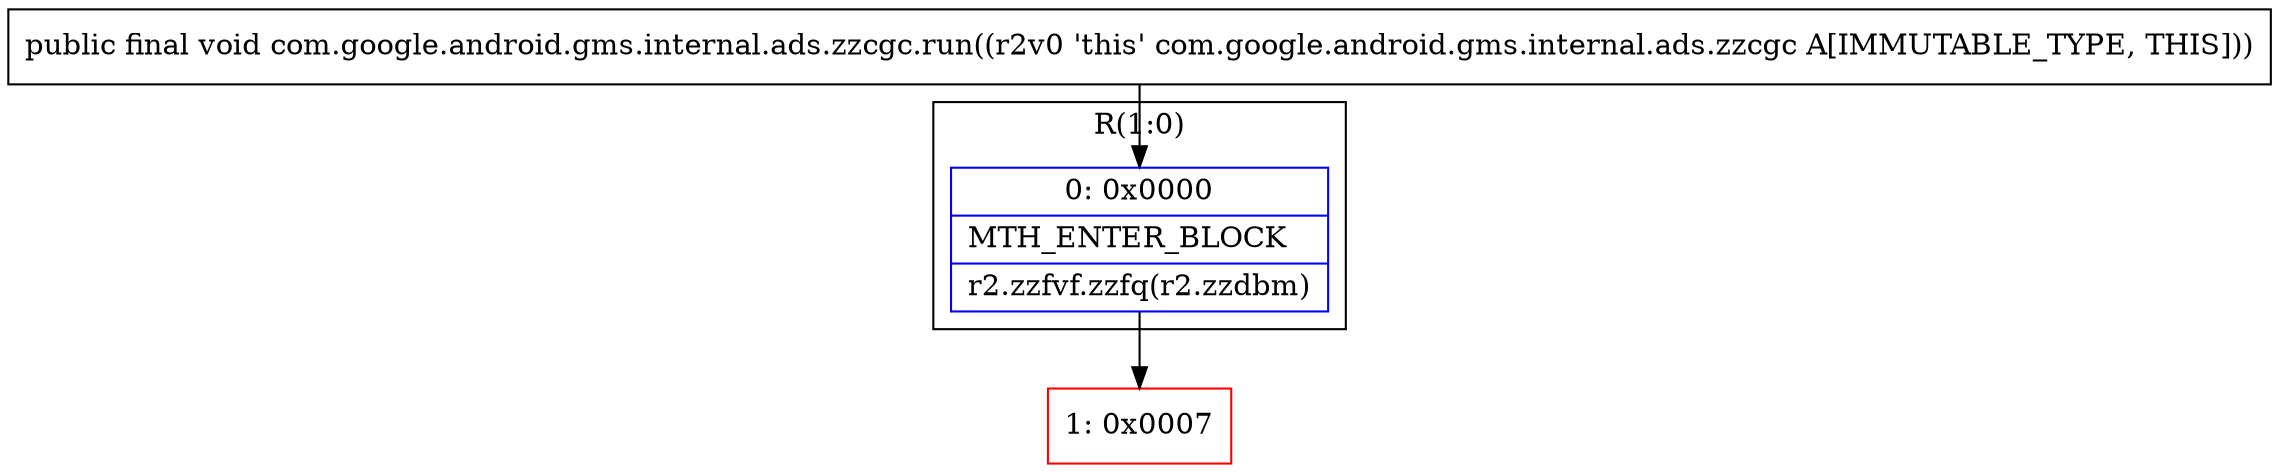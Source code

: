 digraph "CFG forcom.google.android.gms.internal.ads.zzcgc.run()V" {
subgraph cluster_Region_12434204 {
label = "R(1:0)";
node [shape=record,color=blue];
Node_0 [shape=record,label="{0\:\ 0x0000|MTH_ENTER_BLOCK\l|r2.zzfvf.zzfq(r2.zzdbm)\l}"];
}
Node_1 [shape=record,color=red,label="{1\:\ 0x0007}"];
MethodNode[shape=record,label="{public final void com.google.android.gms.internal.ads.zzcgc.run((r2v0 'this' com.google.android.gms.internal.ads.zzcgc A[IMMUTABLE_TYPE, THIS])) }"];
MethodNode -> Node_0;
Node_0 -> Node_1;
}


